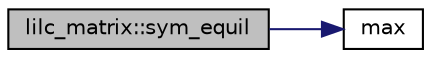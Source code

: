 digraph G
{
  edge [fontname="Helvetica",fontsize="10",labelfontname="Helvetica",labelfontsize="10"];
  node [fontname="Helvetica",fontsize="10",shape=record];
  rankdir="LR";
  Node1 [label="lilc_matrix::sym_equil",height=0.2,width=0.4,color="black", fillcolor="grey75", style="filled" fontcolor="black"];
  Node1 -> Node2 [color="midnightblue",fontsize="10",style="solid",fontname="Helvetica"];
  Node2 [label="max",height=0.2,width=0.4,color="black", fillcolor="white", style="filled",URL="$lilc__matrix__ildl__helpers_8h.html#afba5a3503278732c2dedf068c9e33e9c",tooltip="Computes the maximum (in absolute value) element of v(curr_nnzs) and it&#39;s index."];
}
